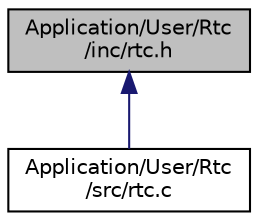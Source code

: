 digraph "Application/User/Rtc/inc/rtc.h"
{
  edge [fontname="Helvetica",fontsize="10",labelfontname="Helvetica",labelfontsize="10"];
  node [fontname="Helvetica",fontsize="10",shape=record];
  Node6 [label="Application/User/Rtc\l/inc/rtc.h",height=0.2,width=0.4,color="black", fillcolor="grey75", style="filled", fontcolor="black"];
  Node6 -> Node7 [dir="back",color="midnightblue",fontsize="10",style="solid"];
  Node7 [label="Application/User/Rtc\l/src/rtc.c",height=0.2,width=0.4,color="black", fillcolor="white", style="filled",URL="$rtc_8c.html"];
}
